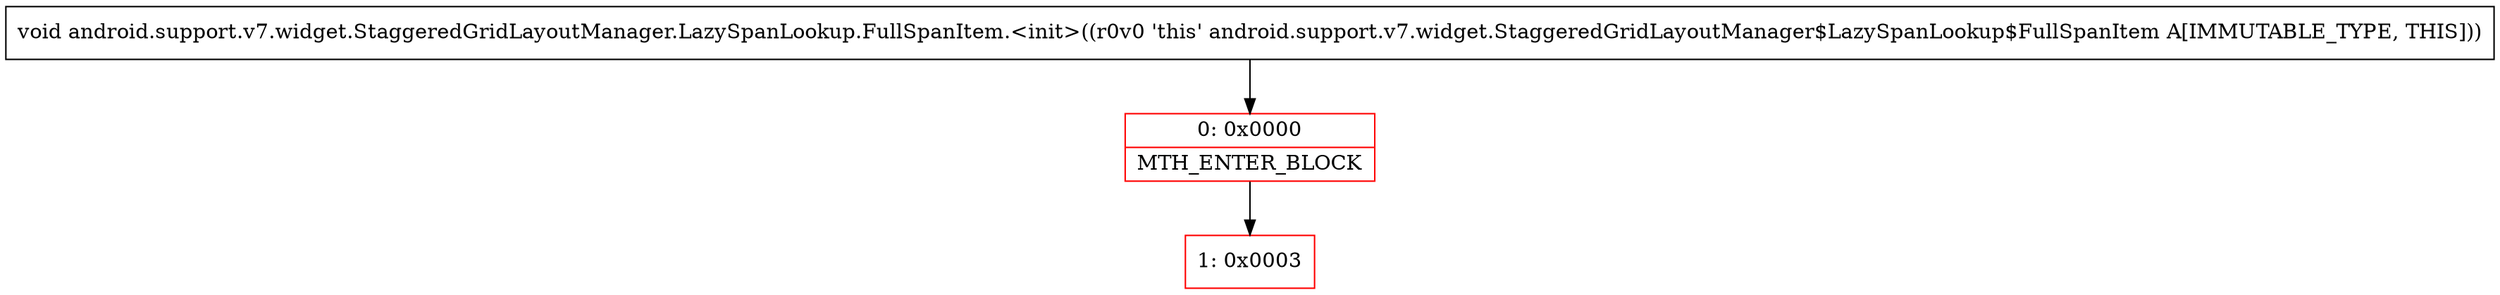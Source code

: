 digraph "CFG forandroid.support.v7.widget.StaggeredGridLayoutManager.LazySpanLookup.FullSpanItem.\<init\>()V" {
subgraph cluster_Region_1959139374 {
label = "R(0)";
node [shape=record,color=blue];
}
Node_0 [shape=record,color=red,label="{0\:\ 0x0000|MTH_ENTER_BLOCK\l}"];
Node_1 [shape=record,color=red,label="{1\:\ 0x0003}"];
MethodNode[shape=record,label="{void android.support.v7.widget.StaggeredGridLayoutManager.LazySpanLookup.FullSpanItem.\<init\>((r0v0 'this' android.support.v7.widget.StaggeredGridLayoutManager$LazySpanLookup$FullSpanItem A[IMMUTABLE_TYPE, THIS])) }"];
MethodNode -> Node_0;
Node_0 -> Node_1;
}

